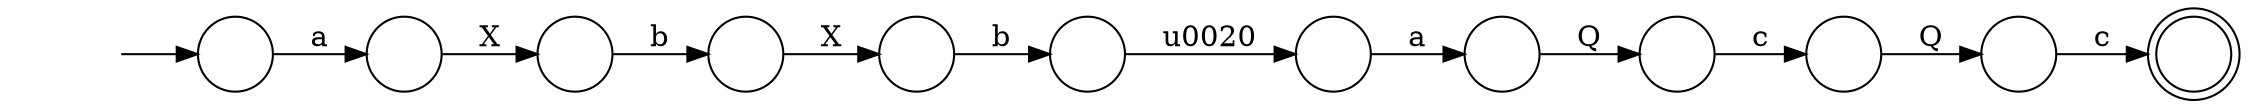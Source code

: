 digraph Automaton {
  rankdir = LR;
  0 [shape=circle,label=""];
  initial [shape=plaintext,label=""];
  initial -> 0
  0 -> 4 [label="a"]
  1 [shape=circle,label=""];
  1 -> 6 [label="Q"]
  2 [shape=circle,label=""];
  2 -> 1 [label="a"]
  3 [shape=circle,label=""];
  3 -> 11 [label="b"]
  4 [shape=circle,label=""];
  4 -> 3 [label="X"]
  5 [shape=circle,label=""];
  5 -> 2 [label="\u0020"]
  6 [shape=circle,label=""];
  6 -> 10 [label="c"]
  7 [shape=doublecircle,label=""];
  8 [shape=circle,label=""];
  8 -> 5 [label="b"]
  9 [shape=circle,label=""];
  9 -> 7 [label="c"]
  10 [shape=circle,label=""];
  10 -> 9 [label="Q"]
  11 [shape=circle,label=""];
  11 -> 8 [label="X"]
}

